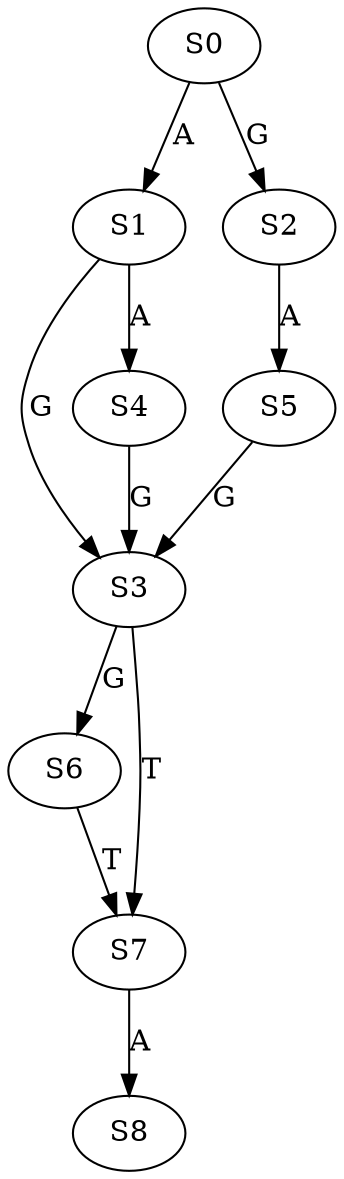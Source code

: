 strict digraph  {
	S0 -> S1 [ label = A ];
	S0 -> S2 [ label = G ];
	S1 -> S3 [ label = G ];
	S1 -> S4 [ label = A ];
	S2 -> S5 [ label = A ];
	S3 -> S6 [ label = G ];
	S3 -> S7 [ label = T ];
	S4 -> S3 [ label = G ];
	S5 -> S3 [ label = G ];
	S6 -> S7 [ label = T ];
	S7 -> S8 [ label = A ];
}

